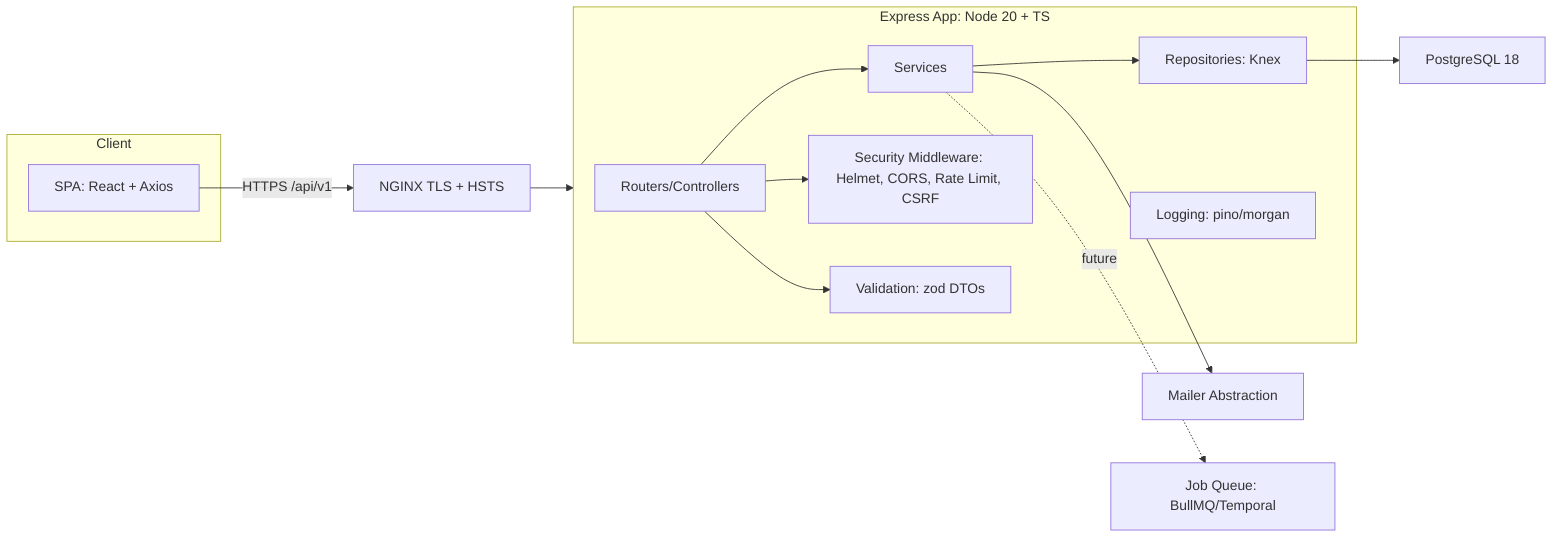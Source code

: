 %% Source: TDD | Section: n/a | Heading: F1. Backend High‑Level Architecture (Context)
flowchart LR
  subgraph Client
    FE[SPA: React + Axios]
  end
  FE -->|HTTPS /api/v1| NGINX[NGINX TLS + HSTS]
  NGINX --> API[Express App]

  subgraph API[Express App: Node 20 + TS]
    direction TB
    RT[Routers/Controllers] --> SV[Services]
    SV --> REPO[Repositories: Knex]
    RT --> MW[Security Middleware: Helmet, CORS, Rate Limit, CSRF]
    RT --> VAL[Validation: zod DTOs]
    API_LOG[Logging: pino/morgan]
  end

  REPO --> PG[PostgreSQL 18]
  SV --> MAIL[Mailer Abstraction]
  SV -. future .-> JOBS[Job Queue: BullMQ/Temporal]
  class JOBS future;
